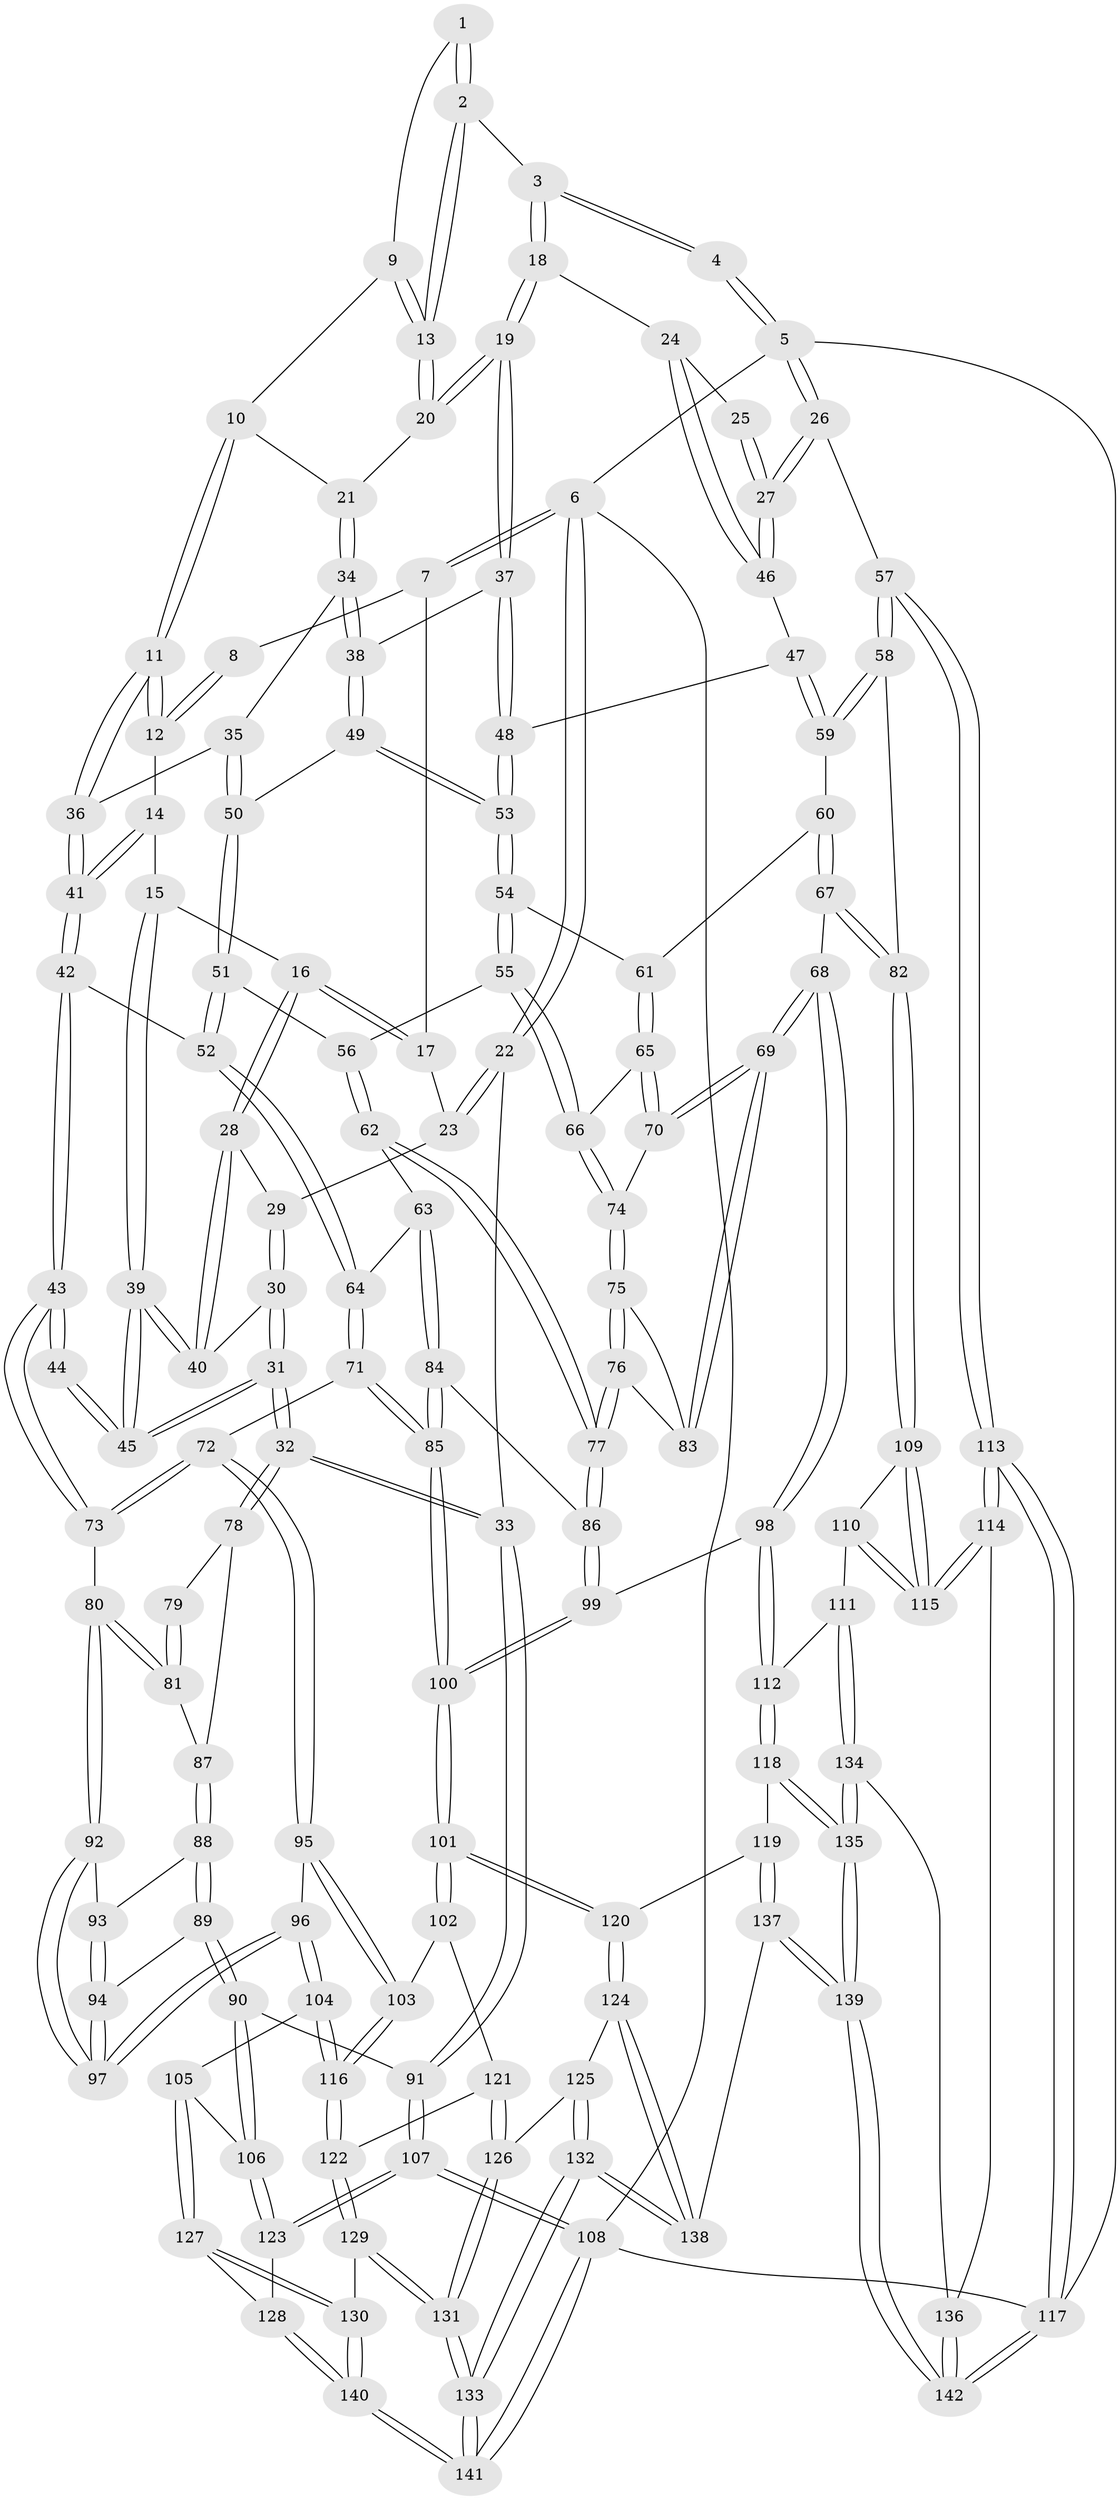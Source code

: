 // coarse degree distribution, {3: 0.7209302325581395, 2: 0.09302325581395349, 4: 0.13953488372093023, 5: 0.023255813953488372, 6: 0.023255813953488372}
// Generated by graph-tools (version 1.1) at 2025/54/03/04/25 22:54:44]
// undirected, 142 vertices, 352 edges
graph export_dot {
  node [color=gray90,style=filled];
  1 [pos="+0.46520468928048675+0"];
  2 [pos="+0.9271705729318602+0"];
  3 [pos="+0.9673053504982344+0"];
  4 [pos="+1+0"];
  5 [pos="+1+0"];
  6 [pos="+0+0"];
  7 [pos="+0.21296453124601283+0"];
  8 [pos="+0.2764457184027267+0"];
  9 [pos="+0.4776343253233703+0"];
  10 [pos="+0.47907043834988566+0.04632256207306083"];
  11 [pos="+0.39833958393945224+0.1567453789503801"];
  12 [pos="+0.3130944537548121+0"];
  13 [pos="+0.636956141233211+0.07638283164144914"];
  14 [pos="+0.28127369019960086+0.1541072866646147"];
  15 [pos="+0.25024350103203535+0.14623429789384804"];
  16 [pos="+0.23863432300577905+0.1391108029722258"];
  17 [pos="+0.14940421916109528+0.024425807685507037"];
  18 [pos="+0.7587292918677966+0.11961641057686404"];
  19 [pos="+0.7071841013718211+0.16152741091952094"];
  20 [pos="+0.6396740426140125+0.11006338633370966"];
  21 [pos="+0.5592192743446706+0.1257277763382072"];
  22 [pos="+0+0.20500559918274894"];
  23 [pos="+0.11207104210432535+0.07068271890733105"];
  24 [pos="+0.8754992827230348+0.17403689239646686"];
  25 [pos="+0.9206170578168081+0.09621978624154394"];
  26 [pos="+1+0.3322664385327813"];
  27 [pos="+1+0.308330351708952"];
  28 [pos="+0.14789292849314+0.1916111310985362"];
  29 [pos="+0.11512740488994498+0.09937331329050735"];
  30 [pos="+0.05632850784559803+0.22700632142574032"];
  31 [pos="+0+0.31872605161352496"];
  32 [pos="+0+0.3581607520607446"];
  33 [pos="+0+0.356303620661959"];
  34 [pos="+0.5438231433724574+0.16391404048190594"];
  35 [pos="+0.4987786158152755+0.19427114519923672"];
  36 [pos="+0.38589475385683614+0.2013472159069248"];
  37 [pos="+0.7067354406732024+0.16960686693334856"];
  38 [pos="+0.6169722534685504+0.26000578789698164"];
  39 [pos="+0.18236711349345647+0.2480298406349294"];
  40 [pos="+0.14708792799973158+0.19834182416778381"];
  41 [pos="+0.3666879392951256+0.22290599200517655"];
  42 [pos="+0.34997774131183595+0.3403384449695548"];
  43 [pos="+0.3114893456645788+0.3583716658075683"];
  44 [pos="+0.29484588432264547+0.3613501815959878"];
  45 [pos="+0.19107148578902414+0.2773057216168053"];
  46 [pos="+0.9049686209122653+0.30204411890515637"];
  47 [pos="+0.8567311165680311+0.32336155236988773"];
  48 [pos="+0.8198624431614332+0.3269763664530031"];
  49 [pos="+0.5970847123594186+0.3091654132156522"];
  50 [pos="+0.5784601573933371+0.3227103255423588"];
  51 [pos="+0.5674457924738925+0.3362351846523613"];
  52 [pos="+0.36508398832593747+0.34751310579998523"];
  53 [pos="+0.7803007795480855+0.35912385777690115"];
  54 [pos="+0.776128885738707+0.36891311996204756"];
  55 [pos="+0.6906256363690783+0.4519566047108054"];
  56 [pos="+0.5935116337807702+0.4244204454025756"];
  57 [pos="+1+0.5440070594388853"];
  58 [pos="+0.9454042431963825+0.5759694834795195"];
  59 [pos="+0.8915235627496234+0.4949154366206119"];
  60 [pos="+0.8124159277782147+0.4760290057419232"];
  61 [pos="+0.7984330144200878+0.4654940513304282"];
  62 [pos="+0.560961444102336+0.48567108246447377"];
  63 [pos="+0.5055421989828017+0.5019194670797775"];
  64 [pos="+0.44511844399395856+0.47762616596160573"];
  65 [pos="+0.777825478854786+0.4968097712366074"];
  66 [pos="+0.6911715637993178+0.45544843958726255"];
  67 [pos="+0.8332281637110923+0.627757045237535"];
  68 [pos="+0.8268041816206321+0.6277560555068556"];
  69 [pos="+0.8174210777077022+0.616824284052185"];
  70 [pos="+0.7722253837835817+0.5165712883358922"];
  71 [pos="+0.3932046221718388+0.5837258782765464"];
  72 [pos="+0.3563222551388966+0.5900552407449056"];
  73 [pos="+0.3369684176047902+0.5721015805283571"];
  74 [pos="+0.6929527172727783+0.506952803104984"];
  75 [pos="+0.6920119941599857+0.5097312434562866"];
  76 [pos="+0.6384213808864679+0.5718403323252239"];
  77 [pos="+0.6287871781718629+0.5801354373322215"];
  78 [pos="+0.03472906058016374+0.45095280925425524"];
  79 [pos="+0.28361534683110107+0.3702250969257191"];
  80 [pos="+0.2353569310870752+0.5661109107145201"];
  81 [pos="+0.22441458249062135+0.5434627706719244"];
  82 [pos="+0.8606009025731007+0.6307252680225045"];
  83 [pos="+0.7555251312466899+0.577485239262945"];
  84 [pos="+0.5015820343902373+0.6307247525376916"];
  85 [pos="+0.4895135306531901+0.6438668666416902"];
  86 [pos="+0.6264096953671966+0.5944978072077212"];
  87 [pos="+0.0814249482524756+0.5196510273171788"];
  88 [pos="+0.08268418058908579+0.5276533312645477"];
  89 [pos="+0.0850704374042263+0.5960008667671535"];
  90 [pos="+0.059313398908850165+0.6538037666316218"];
  91 [pos="+0+0.6264101377701068"];
  92 [pos="+0.2293171681326586+0.5873797961684712"];
  93 [pos="+0.16451032158265694+0.5925072994718633"];
  94 [pos="+0.16030211768486333+0.6395481532022018"];
  95 [pos="+0.3138242448629953+0.7065827351074465"];
  96 [pos="+0.2202598197520365+0.698892284443146"];
  97 [pos="+0.21897228605429153+0.6939364626894013"];
  98 [pos="+0.6925829381078591+0.7039102384839897"];
  99 [pos="+0.6916645024212617+0.7033306149893448"];
  100 [pos="+0.4840720633149068+0.7345630070916731"];
  101 [pos="+0.46526826347109396+0.766312422765244"];
  102 [pos="+0.3775670801291081+0.7665824938973786"];
  103 [pos="+0.37681091538631784+0.7659971763730333"];
  104 [pos="+0.1428595670193878+0.7785122088217974"];
  105 [pos="+0.11046805107741982+0.7823108769880884"];
  106 [pos="+0.10155954676765555+0.7803268899224726"];
  107 [pos="+0+0.8309938258303231"];
  108 [pos="+0+1"];
  109 [pos="+0.8724047154529451+0.6821694652510495"];
  110 [pos="+0.8426331346421388+0.7772998951739727"];
  111 [pos="+0.7772830652378608+0.8482472087940187"];
  112 [pos="+0.7010414139909595+0.7759580442177261"];
  113 [pos="+1+0.917596553542882"];
  114 [pos="+1+0.8710298446709411"];
  115 [pos="+1+0.856078953531558"];
  116 [pos="+0.19413632750888854+0.831644919335151"];
  117 [pos="+1+1"];
  118 [pos="+0.5845928112621934+0.8658787242894206"];
  119 [pos="+0.5746762597159739+0.8640364369866751"];
  120 [pos="+0.5078819630277375+0.8454043514467066"];
  121 [pos="+0.35096182497172407+0.8184390427460735"];
  122 [pos="+0.21093129367726382+0.8544569957398221"];
  123 [pos="+0+0.8271495227797625"];
  124 [pos="+0.48061569944497085+0.8979448618418734"];
  125 [pos="+0.3755592194878266+0.9078695370306097"];
  126 [pos="+0.34149475978420585+0.8745745640928501"];
  127 [pos="+0.11104217805798067+0.9003011531485243"];
  128 [pos="+0.05567042416483041+0.947683195539708"];
  129 [pos="+0.2305931135742933+0.9126531593057655"];
  130 [pos="+0.14777166308914025+0.9513845059860226"];
  131 [pos="+0.2624626749518253+0.9390504582431105"];
  132 [pos="+0.36730850830475537+1"];
  133 [pos="+0.34715535421437316+1"];
  134 [pos="+0.7798162738811142+0.855868998918018"];
  135 [pos="+0.6906353023723335+1"];
  136 [pos="+0.8967306318665524+0.9039425748052564"];
  137 [pos="+0.4867517340679723+1"];
  138 [pos="+0.4348253678803134+1"];
  139 [pos="+0.694451352087391+1"];
  140 [pos="+0.08578466517750727+1"];
  141 [pos="+0.0555889884694098+1"];
  142 [pos="+0.733890756021772+1"];
  1 -- 2;
  1 -- 2;
  1 -- 9;
  2 -- 3;
  2 -- 13;
  2 -- 13;
  3 -- 4;
  3 -- 4;
  3 -- 18;
  3 -- 18;
  4 -- 5;
  4 -- 5;
  5 -- 6;
  5 -- 26;
  5 -- 26;
  5 -- 117;
  6 -- 7;
  6 -- 7;
  6 -- 22;
  6 -- 22;
  6 -- 108;
  7 -- 8;
  7 -- 17;
  8 -- 12;
  8 -- 12;
  9 -- 10;
  9 -- 13;
  9 -- 13;
  10 -- 11;
  10 -- 11;
  10 -- 21;
  11 -- 12;
  11 -- 12;
  11 -- 36;
  11 -- 36;
  12 -- 14;
  13 -- 20;
  13 -- 20;
  14 -- 15;
  14 -- 41;
  14 -- 41;
  15 -- 16;
  15 -- 39;
  15 -- 39;
  16 -- 17;
  16 -- 17;
  16 -- 28;
  16 -- 28;
  17 -- 23;
  18 -- 19;
  18 -- 19;
  18 -- 24;
  19 -- 20;
  19 -- 20;
  19 -- 37;
  19 -- 37;
  20 -- 21;
  21 -- 34;
  21 -- 34;
  22 -- 23;
  22 -- 23;
  22 -- 33;
  23 -- 29;
  24 -- 25;
  24 -- 46;
  24 -- 46;
  25 -- 27;
  25 -- 27;
  26 -- 27;
  26 -- 27;
  26 -- 57;
  27 -- 46;
  27 -- 46;
  28 -- 29;
  28 -- 40;
  28 -- 40;
  29 -- 30;
  29 -- 30;
  30 -- 31;
  30 -- 31;
  30 -- 40;
  31 -- 32;
  31 -- 32;
  31 -- 45;
  31 -- 45;
  32 -- 33;
  32 -- 33;
  32 -- 78;
  32 -- 78;
  33 -- 91;
  33 -- 91;
  34 -- 35;
  34 -- 38;
  34 -- 38;
  35 -- 36;
  35 -- 50;
  35 -- 50;
  36 -- 41;
  36 -- 41;
  37 -- 38;
  37 -- 48;
  37 -- 48;
  38 -- 49;
  38 -- 49;
  39 -- 40;
  39 -- 40;
  39 -- 45;
  39 -- 45;
  41 -- 42;
  41 -- 42;
  42 -- 43;
  42 -- 43;
  42 -- 52;
  43 -- 44;
  43 -- 44;
  43 -- 73;
  43 -- 73;
  44 -- 45;
  44 -- 45;
  46 -- 47;
  47 -- 48;
  47 -- 59;
  47 -- 59;
  48 -- 53;
  48 -- 53;
  49 -- 50;
  49 -- 53;
  49 -- 53;
  50 -- 51;
  50 -- 51;
  51 -- 52;
  51 -- 52;
  51 -- 56;
  52 -- 64;
  52 -- 64;
  53 -- 54;
  53 -- 54;
  54 -- 55;
  54 -- 55;
  54 -- 61;
  55 -- 56;
  55 -- 66;
  55 -- 66;
  56 -- 62;
  56 -- 62;
  57 -- 58;
  57 -- 58;
  57 -- 113;
  57 -- 113;
  58 -- 59;
  58 -- 59;
  58 -- 82;
  59 -- 60;
  60 -- 61;
  60 -- 67;
  60 -- 67;
  61 -- 65;
  61 -- 65;
  62 -- 63;
  62 -- 77;
  62 -- 77;
  63 -- 64;
  63 -- 84;
  63 -- 84;
  64 -- 71;
  64 -- 71;
  65 -- 66;
  65 -- 70;
  65 -- 70;
  66 -- 74;
  66 -- 74;
  67 -- 68;
  67 -- 82;
  67 -- 82;
  68 -- 69;
  68 -- 69;
  68 -- 98;
  68 -- 98;
  69 -- 70;
  69 -- 70;
  69 -- 83;
  69 -- 83;
  70 -- 74;
  71 -- 72;
  71 -- 85;
  71 -- 85;
  72 -- 73;
  72 -- 73;
  72 -- 95;
  72 -- 95;
  73 -- 80;
  74 -- 75;
  74 -- 75;
  75 -- 76;
  75 -- 76;
  75 -- 83;
  76 -- 77;
  76 -- 77;
  76 -- 83;
  77 -- 86;
  77 -- 86;
  78 -- 79;
  78 -- 87;
  79 -- 81;
  79 -- 81;
  80 -- 81;
  80 -- 81;
  80 -- 92;
  80 -- 92;
  81 -- 87;
  82 -- 109;
  82 -- 109;
  84 -- 85;
  84 -- 85;
  84 -- 86;
  85 -- 100;
  85 -- 100;
  86 -- 99;
  86 -- 99;
  87 -- 88;
  87 -- 88;
  88 -- 89;
  88 -- 89;
  88 -- 93;
  89 -- 90;
  89 -- 90;
  89 -- 94;
  90 -- 91;
  90 -- 106;
  90 -- 106;
  91 -- 107;
  91 -- 107;
  92 -- 93;
  92 -- 97;
  92 -- 97;
  93 -- 94;
  93 -- 94;
  94 -- 97;
  94 -- 97;
  95 -- 96;
  95 -- 103;
  95 -- 103;
  96 -- 97;
  96 -- 97;
  96 -- 104;
  96 -- 104;
  98 -- 99;
  98 -- 112;
  98 -- 112;
  99 -- 100;
  99 -- 100;
  100 -- 101;
  100 -- 101;
  101 -- 102;
  101 -- 102;
  101 -- 120;
  101 -- 120;
  102 -- 103;
  102 -- 121;
  103 -- 116;
  103 -- 116;
  104 -- 105;
  104 -- 116;
  104 -- 116;
  105 -- 106;
  105 -- 127;
  105 -- 127;
  106 -- 123;
  106 -- 123;
  107 -- 108;
  107 -- 108;
  107 -- 123;
  107 -- 123;
  108 -- 141;
  108 -- 141;
  108 -- 117;
  109 -- 110;
  109 -- 115;
  109 -- 115;
  110 -- 111;
  110 -- 115;
  110 -- 115;
  111 -- 112;
  111 -- 134;
  111 -- 134;
  112 -- 118;
  112 -- 118;
  113 -- 114;
  113 -- 114;
  113 -- 117;
  113 -- 117;
  114 -- 115;
  114 -- 115;
  114 -- 136;
  116 -- 122;
  116 -- 122;
  117 -- 142;
  117 -- 142;
  118 -- 119;
  118 -- 135;
  118 -- 135;
  119 -- 120;
  119 -- 137;
  119 -- 137;
  120 -- 124;
  120 -- 124;
  121 -- 122;
  121 -- 126;
  121 -- 126;
  122 -- 129;
  122 -- 129;
  123 -- 128;
  124 -- 125;
  124 -- 138;
  124 -- 138;
  125 -- 126;
  125 -- 132;
  125 -- 132;
  126 -- 131;
  126 -- 131;
  127 -- 128;
  127 -- 130;
  127 -- 130;
  128 -- 140;
  128 -- 140;
  129 -- 130;
  129 -- 131;
  129 -- 131;
  130 -- 140;
  130 -- 140;
  131 -- 133;
  131 -- 133;
  132 -- 133;
  132 -- 133;
  132 -- 138;
  132 -- 138;
  133 -- 141;
  133 -- 141;
  134 -- 135;
  134 -- 135;
  134 -- 136;
  135 -- 139;
  135 -- 139;
  136 -- 142;
  136 -- 142;
  137 -- 138;
  137 -- 139;
  137 -- 139;
  139 -- 142;
  139 -- 142;
  140 -- 141;
  140 -- 141;
}
